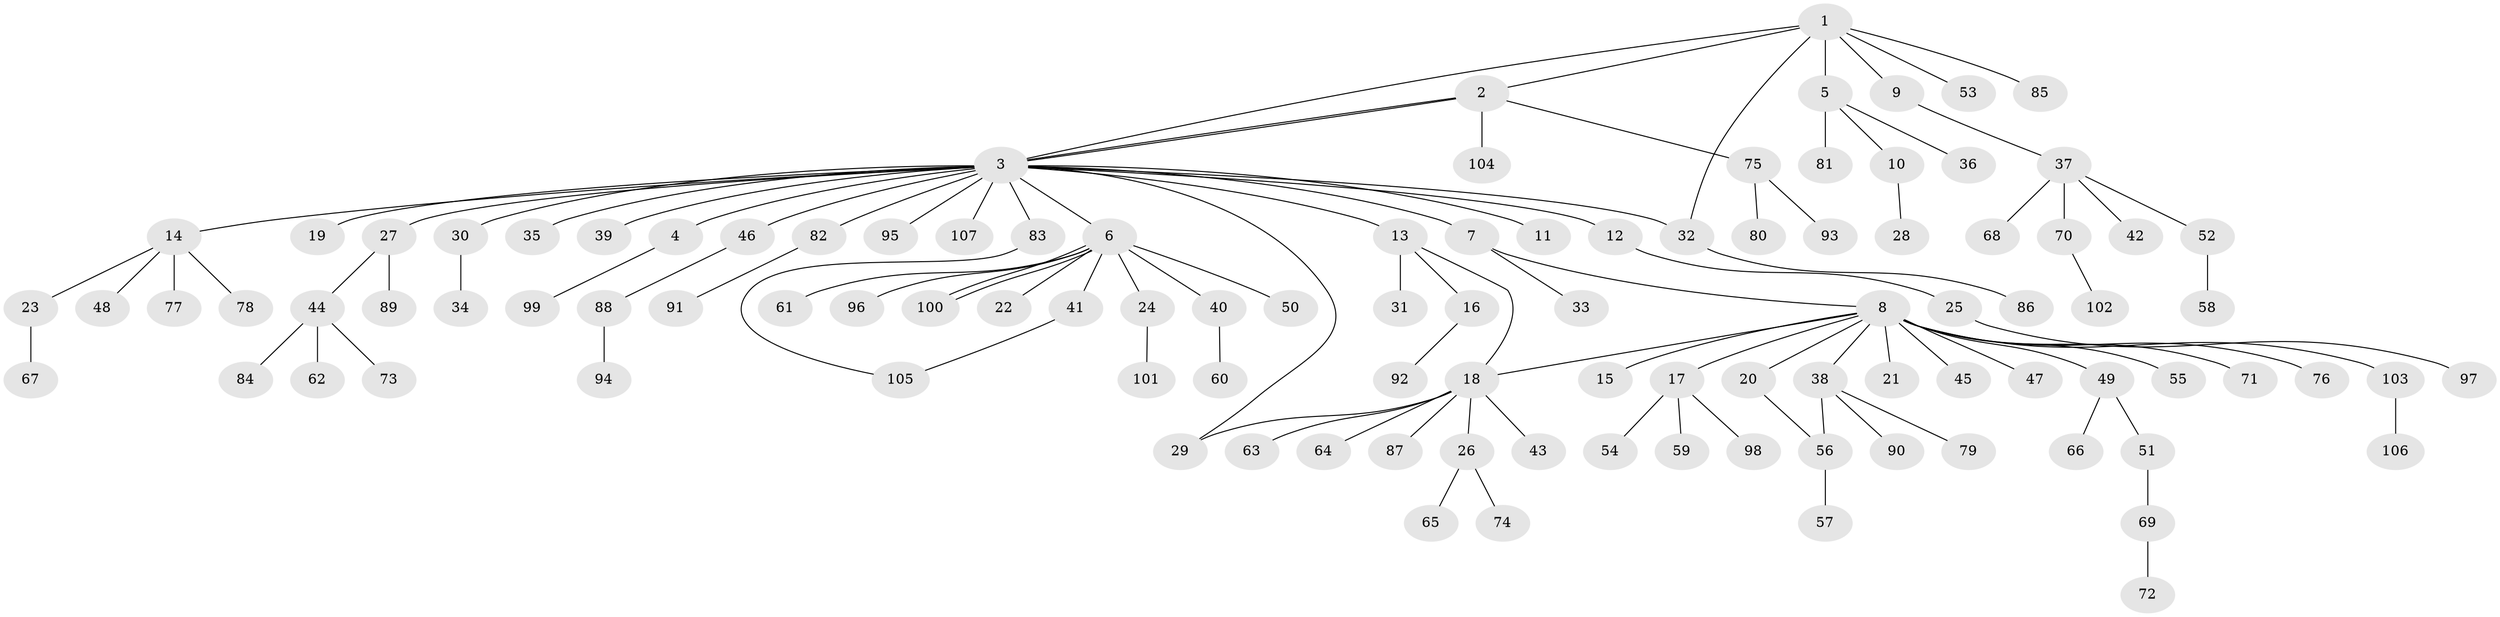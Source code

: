 // Generated by graph-tools (version 1.1) at 2025/26/03/09/25 03:26:03]
// undirected, 107 vertices, 114 edges
graph export_dot {
graph [start="1"]
  node [color=gray90,style=filled];
  1;
  2;
  3;
  4;
  5;
  6;
  7;
  8;
  9;
  10;
  11;
  12;
  13;
  14;
  15;
  16;
  17;
  18;
  19;
  20;
  21;
  22;
  23;
  24;
  25;
  26;
  27;
  28;
  29;
  30;
  31;
  32;
  33;
  34;
  35;
  36;
  37;
  38;
  39;
  40;
  41;
  42;
  43;
  44;
  45;
  46;
  47;
  48;
  49;
  50;
  51;
  52;
  53;
  54;
  55;
  56;
  57;
  58;
  59;
  60;
  61;
  62;
  63;
  64;
  65;
  66;
  67;
  68;
  69;
  70;
  71;
  72;
  73;
  74;
  75;
  76;
  77;
  78;
  79;
  80;
  81;
  82;
  83;
  84;
  85;
  86;
  87;
  88;
  89;
  90;
  91;
  92;
  93;
  94;
  95;
  96;
  97;
  98;
  99;
  100;
  101;
  102;
  103;
  104;
  105;
  106;
  107;
  1 -- 2;
  1 -- 3;
  1 -- 5;
  1 -- 9;
  1 -- 32;
  1 -- 53;
  1 -- 85;
  2 -- 3;
  2 -- 3;
  2 -- 75;
  2 -- 104;
  3 -- 4;
  3 -- 6;
  3 -- 7;
  3 -- 11;
  3 -- 12;
  3 -- 13;
  3 -- 14;
  3 -- 19;
  3 -- 27;
  3 -- 29;
  3 -- 30;
  3 -- 32;
  3 -- 35;
  3 -- 39;
  3 -- 46;
  3 -- 82;
  3 -- 83;
  3 -- 95;
  3 -- 107;
  4 -- 99;
  5 -- 10;
  5 -- 36;
  5 -- 81;
  6 -- 22;
  6 -- 24;
  6 -- 40;
  6 -- 41;
  6 -- 50;
  6 -- 61;
  6 -- 96;
  6 -- 100;
  6 -- 100;
  7 -- 8;
  7 -- 33;
  8 -- 15;
  8 -- 17;
  8 -- 18;
  8 -- 20;
  8 -- 21;
  8 -- 38;
  8 -- 45;
  8 -- 47;
  8 -- 49;
  8 -- 55;
  8 -- 71;
  8 -- 76;
  8 -- 103;
  9 -- 37;
  10 -- 28;
  12 -- 25;
  13 -- 16;
  13 -- 18;
  13 -- 31;
  14 -- 23;
  14 -- 48;
  14 -- 77;
  14 -- 78;
  16 -- 92;
  17 -- 54;
  17 -- 59;
  17 -- 98;
  18 -- 26;
  18 -- 29;
  18 -- 43;
  18 -- 63;
  18 -- 64;
  18 -- 87;
  20 -- 56;
  23 -- 67;
  24 -- 101;
  25 -- 97;
  26 -- 65;
  26 -- 74;
  27 -- 44;
  27 -- 89;
  30 -- 34;
  32 -- 86;
  37 -- 42;
  37 -- 52;
  37 -- 68;
  37 -- 70;
  38 -- 56;
  38 -- 79;
  38 -- 90;
  40 -- 60;
  41 -- 105;
  44 -- 62;
  44 -- 73;
  44 -- 84;
  46 -- 88;
  49 -- 51;
  49 -- 66;
  51 -- 69;
  52 -- 58;
  56 -- 57;
  69 -- 72;
  70 -- 102;
  75 -- 80;
  75 -- 93;
  82 -- 91;
  83 -- 105;
  88 -- 94;
  103 -- 106;
}
